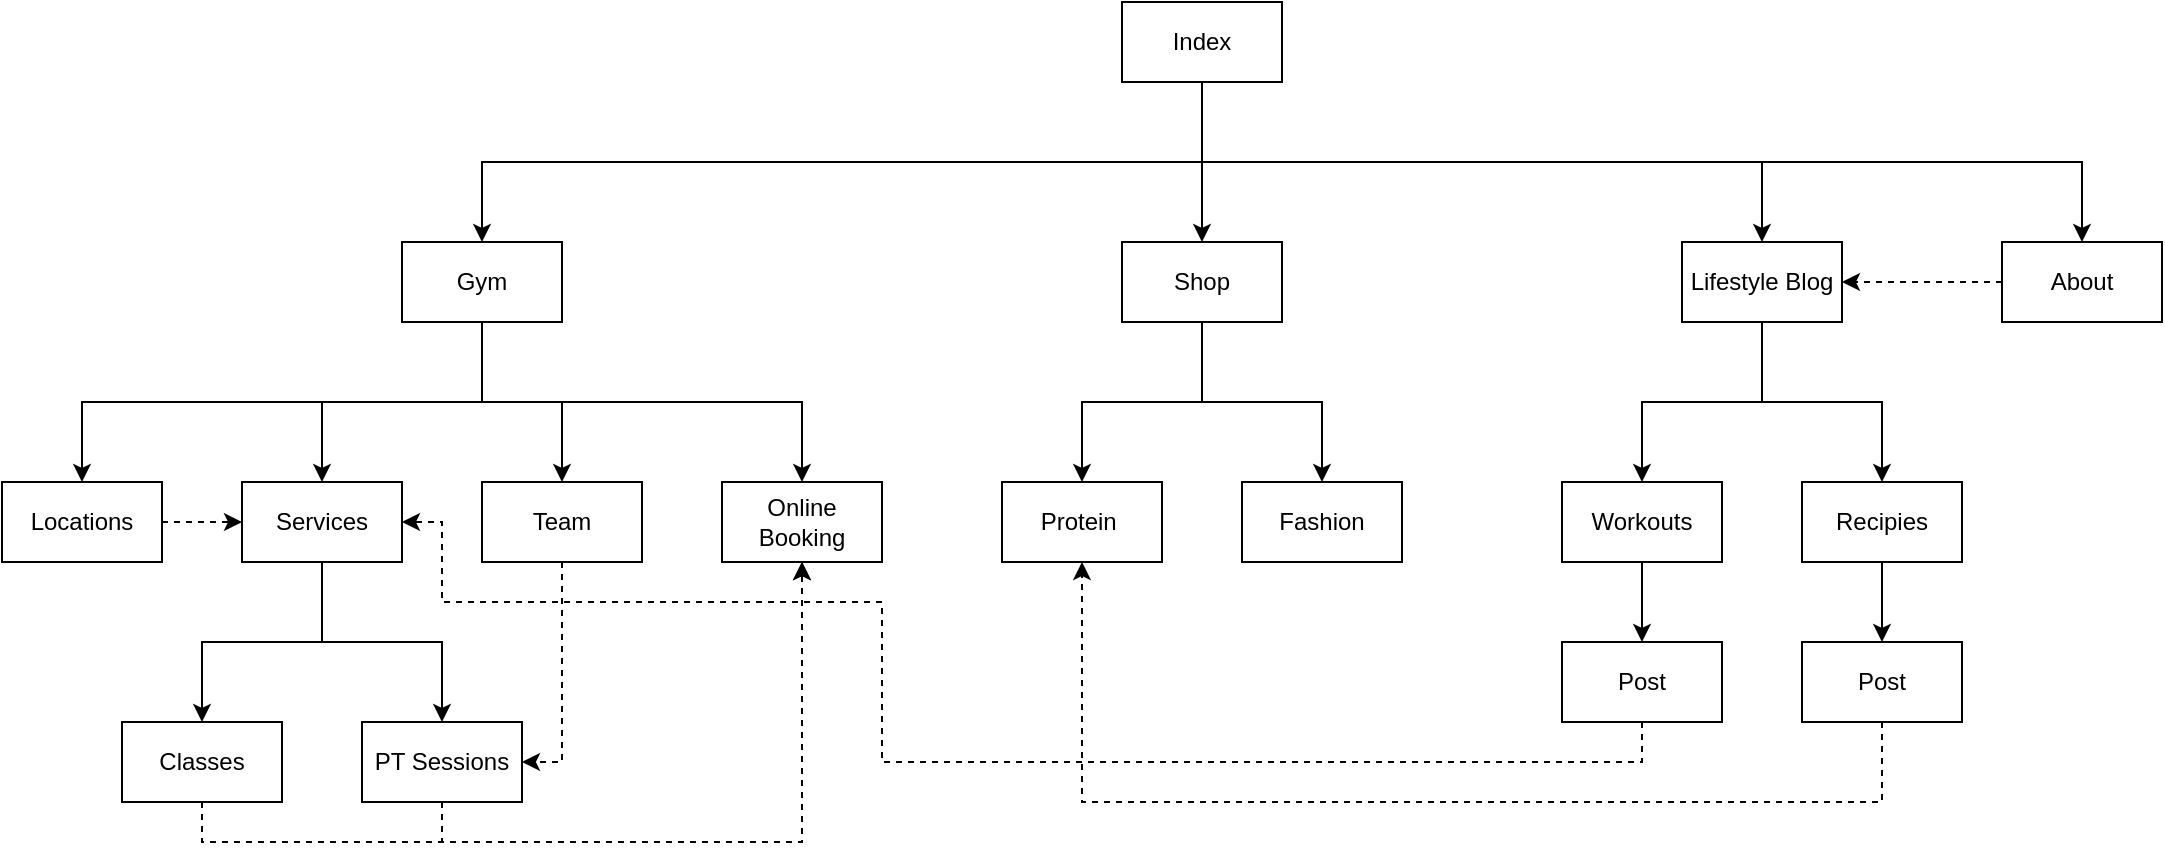 <mxfile pages="1" version="11.2.8" type="github"><diagram id="qPjepLG-5ixbeGSCgwmR" name="Sitemap"><mxGraphModel dx="1113" dy="591" grid="1" gridSize="10" guides="1" tooltips="1" connect="1" arrows="1" fold="1" page="1" pageScale="1" pageWidth="850" pageHeight="1100" math="0" shadow="0"><root><mxCell id="0"/><mxCell id="1" parent="0"/><mxCell id="W-SL31oWnl3nYV1Yyuux-4" value="" style="edgeStyle=orthogonalEdgeStyle;rounded=0;orthogonalLoop=1;jettySize=auto;html=1;" edge="1" parent="1" source="W-SL31oWnl3nYV1Yyuux-2" target="W-SL31oWnl3nYV1Yyuux-3"><mxGeometry relative="1" as="geometry"><Array as="points"><mxPoint x="640" y="160"/><mxPoint x="280" y="160"/></Array></mxGeometry></mxCell><mxCell id="W-SL31oWnl3nYV1Yyuux-6" value="" style="edgeStyle=orthogonalEdgeStyle;rounded=0;orthogonalLoop=1;jettySize=auto;html=1;" edge="1" parent="1" source="W-SL31oWnl3nYV1Yyuux-2" target="W-SL31oWnl3nYV1Yyuux-5"><mxGeometry relative="1" as="geometry"/></mxCell><mxCell id="W-SL31oWnl3nYV1Yyuux-8" value="" style="edgeStyle=orthogonalEdgeStyle;rounded=0;orthogonalLoop=1;jettySize=auto;html=1;" edge="1" parent="1" source="W-SL31oWnl3nYV1Yyuux-2" target="W-SL31oWnl3nYV1Yyuux-7"><mxGeometry relative="1" as="geometry"><Array as="points"><mxPoint x="640" y="160"/><mxPoint x="920" y="160"/></Array></mxGeometry></mxCell><mxCell id="W-SL31oWnl3nYV1Yyuux-51" value="" style="edgeStyle=orthogonalEdgeStyle;rounded=0;orthogonalLoop=1;jettySize=auto;html=1;" edge="1" parent="1" source="W-SL31oWnl3nYV1Yyuux-2" target="W-SL31oWnl3nYV1Yyuux-50"><mxGeometry relative="1" as="geometry"><Array as="points"><mxPoint x="640" y="160"/></Array></mxGeometry></mxCell><mxCell id="W-SL31oWnl3nYV1Yyuux-2" value="Index" style="rounded=0;whiteSpace=wrap;html=1;fillColor=none;" vertex="1" parent="1"><mxGeometry x="600" y="80" width="80" height="40" as="geometry"/></mxCell><mxCell id="W-SL31oWnl3nYV1Yyuux-52" style="edgeStyle=orthogonalEdgeStyle;rounded=0;orthogonalLoop=1;jettySize=auto;html=1;exitX=0;exitY=0.5;exitDx=0;exitDy=0;entryX=1;entryY=0.5;entryDx=0;entryDy=0;dashed=1;" edge="1" parent="1" source="W-SL31oWnl3nYV1Yyuux-50" target="W-SL31oWnl3nYV1Yyuux-7"><mxGeometry relative="1" as="geometry"/></mxCell><mxCell id="W-SL31oWnl3nYV1Yyuux-50" value="About" style="rounded=0;whiteSpace=wrap;html=1;fillColor=none;" vertex="1" parent="1"><mxGeometry x="1040" y="200" width="80" height="40" as="geometry"/></mxCell><mxCell id="W-SL31oWnl3nYV1Yyuux-34" value="" style="edgeStyle=orthogonalEdgeStyle;rounded=0;orthogonalLoop=1;jettySize=auto;html=1;" edge="1" parent="1" source="W-SL31oWnl3nYV1Yyuux-7" target="W-SL31oWnl3nYV1Yyuux-33"><mxGeometry relative="1" as="geometry"><Array as="points"><mxPoint x="920" y="280"/><mxPoint x="860" y="280"/></Array></mxGeometry></mxCell><mxCell id="W-SL31oWnl3nYV1Yyuux-36" value="" style="edgeStyle=orthogonalEdgeStyle;rounded=0;orthogonalLoop=1;jettySize=auto;html=1;" edge="1" parent="1" source="W-SL31oWnl3nYV1Yyuux-7" target="W-SL31oWnl3nYV1Yyuux-35"><mxGeometry relative="1" as="geometry"/></mxCell><mxCell id="W-SL31oWnl3nYV1Yyuux-7" value="Lifestyle Blog" style="rounded=0;whiteSpace=wrap;html=1;fillColor=none;" vertex="1" parent="1"><mxGeometry x="880" y="200" width="80" height="40" as="geometry"/></mxCell><mxCell id="W-SL31oWnl3nYV1Yyuux-43" value="" style="edgeStyle=orthogonalEdgeStyle;rounded=0;orthogonalLoop=1;jettySize=auto;html=1;" edge="1" parent="1" source="W-SL31oWnl3nYV1Yyuux-35" target="W-SL31oWnl3nYV1Yyuux-42"><mxGeometry relative="1" as="geometry"/></mxCell><mxCell id="W-SL31oWnl3nYV1Yyuux-35" value="Recipies" style="rounded=0;whiteSpace=wrap;html=1;fillColor=none;" vertex="1" parent="1"><mxGeometry x="940" y="320" width="80" height="40" as="geometry"/></mxCell><mxCell id="W-SL31oWnl3nYV1Yyuux-49" style="edgeStyle=orthogonalEdgeStyle;rounded=0;orthogonalLoop=1;jettySize=auto;html=1;exitX=0.5;exitY=1;exitDx=0;exitDy=0;entryX=0.5;entryY=1;entryDx=0;entryDy=0;dashed=1;" edge="1" parent="1" source="W-SL31oWnl3nYV1Yyuux-42" target="W-SL31oWnl3nYV1Yyuux-29"><mxGeometry relative="1" as="geometry"><Array as="points"><mxPoint x="980" y="480"/><mxPoint x="580" y="480"/></Array></mxGeometry></mxCell><mxCell id="W-SL31oWnl3nYV1Yyuux-42" value="Post" style="rounded=0;whiteSpace=wrap;html=1;fillColor=none;" vertex="1" parent="1"><mxGeometry x="940" y="400" width="80" height="40" as="geometry"/></mxCell><mxCell id="W-SL31oWnl3nYV1Yyuux-41" value="" style="edgeStyle=orthogonalEdgeStyle;rounded=0;orthogonalLoop=1;jettySize=auto;html=1;" edge="1" parent="1" source="W-SL31oWnl3nYV1Yyuux-33" target="W-SL31oWnl3nYV1Yyuux-40"><mxGeometry relative="1" as="geometry"/></mxCell><mxCell id="W-SL31oWnl3nYV1Yyuux-33" value="Workouts" style="rounded=0;whiteSpace=wrap;html=1;fillColor=none;" vertex="1" parent="1"><mxGeometry x="820" y="320" width="80" height="40" as="geometry"/></mxCell><mxCell id="W-SL31oWnl3nYV1Yyuux-48" style="edgeStyle=orthogonalEdgeStyle;rounded=0;orthogonalLoop=1;jettySize=auto;html=1;exitX=0.5;exitY=1;exitDx=0;exitDy=0;entryX=1;entryY=0.5;entryDx=0;entryDy=0;dashed=1;" edge="1" parent="1" source="W-SL31oWnl3nYV1Yyuux-40" target="W-SL31oWnl3nYV1Yyuux-11"><mxGeometry relative="1" as="geometry"><Array as="points"><mxPoint x="860" y="460"/><mxPoint x="480" y="460"/><mxPoint x="480" y="380"/><mxPoint x="260" y="380"/><mxPoint x="260" y="340"/></Array></mxGeometry></mxCell><mxCell id="W-SL31oWnl3nYV1Yyuux-40" value="Post" style="rounded=0;whiteSpace=wrap;html=1;fillColor=none;" vertex="1" parent="1"><mxGeometry x="820" y="400" width="80" height="40" as="geometry"/></mxCell><mxCell id="W-SL31oWnl3nYV1Yyuux-30" value="" style="edgeStyle=orthogonalEdgeStyle;rounded=0;orthogonalLoop=1;jettySize=auto;html=1;" edge="1" parent="1" source="W-SL31oWnl3nYV1Yyuux-5" target="W-SL31oWnl3nYV1Yyuux-29"><mxGeometry relative="1" as="geometry"/></mxCell><mxCell id="W-SL31oWnl3nYV1Yyuux-32" value="" style="edgeStyle=orthogonalEdgeStyle;rounded=0;orthogonalLoop=1;jettySize=auto;html=1;" edge="1" parent="1" source="W-SL31oWnl3nYV1Yyuux-5" target="W-SL31oWnl3nYV1Yyuux-31"><mxGeometry relative="1" as="geometry"/></mxCell><mxCell id="W-SL31oWnl3nYV1Yyuux-5" value="Shop" style="rounded=0;whiteSpace=wrap;html=1;fillColor=none;" vertex="1" parent="1"><mxGeometry x="600" y="200" width="80" height="40" as="geometry"/></mxCell><mxCell id="W-SL31oWnl3nYV1Yyuux-31" value="Fashion" style="rounded=0;whiteSpace=wrap;html=1;fillColor=none;" vertex="1" parent="1"><mxGeometry x="660" y="320" width="80" height="40" as="geometry"/></mxCell><mxCell id="W-SL31oWnl3nYV1Yyuux-29" value="Protein&amp;nbsp;" style="rounded=0;whiteSpace=wrap;html=1;fillColor=none;" vertex="1" parent="1"><mxGeometry x="540" y="320" width="80" height="40" as="geometry"/></mxCell><mxCell id="W-SL31oWnl3nYV1Yyuux-10" value="" style="edgeStyle=orthogonalEdgeStyle;rounded=0;orthogonalLoop=1;jettySize=auto;html=1;" edge="1" parent="1" source="W-SL31oWnl3nYV1Yyuux-3" target="W-SL31oWnl3nYV1Yyuux-9"><mxGeometry relative="1" as="geometry"><Array as="points"><mxPoint x="280" y="280"/><mxPoint x="80" y="280"/></Array></mxGeometry></mxCell><mxCell id="W-SL31oWnl3nYV1Yyuux-12" value="" style="edgeStyle=orthogonalEdgeStyle;rounded=0;orthogonalLoop=1;jettySize=auto;html=1;" edge="1" parent="1" source="W-SL31oWnl3nYV1Yyuux-3" target="W-SL31oWnl3nYV1Yyuux-11"><mxGeometry relative="1" as="geometry"/></mxCell><mxCell id="W-SL31oWnl3nYV1Yyuux-23" value="" style="edgeStyle=orthogonalEdgeStyle;rounded=0;orthogonalLoop=1;jettySize=auto;html=1;" edge="1" parent="1" source="W-SL31oWnl3nYV1Yyuux-3" target="W-SL31oWnl3nYV1Yyuux-22"><mxGeometry relative="1" as="geometry"><Array as="points"><mxPoint x="280" y="280"/><mxPoint x="320" y="280"/></Array></mxGeometry></mxCell><mxCell id="W-SL31oWnl3nYV1Yyuux-45" value="" style="edgeStyle=orthogonalEdgeStyle;rounded=0;orthogonalLoop=1;jettySize=auto;html=1;" edge="1" parent="1" source="W-SL31oWnl3nYV1Yyuux-3" target="W-SL31oWnl3nYV1Yyuux-44"><mxGeometry relative="1" as="geometry"><Array as="points"><mxPoint x="280" y="280"/><mxPoint x="440" y="280"/></Array></mxGeometry></mxCell><mxCell id="W-SL31oWnl3nYV1Yyuux-3" value="Gym" style="rounded=0;whiteSpace=wrap;html=1;fillColor=none;" vertex="1" parent="1"><mxGeometry x="240" y="200" width="80" height="40" as="geometry"/></mxCell><mxCell id="W-SL31oWnl3nYV1Yyuux-44" value="Online Booking" style="rounded=0;whiteSpace=wrap;html=1;fillColor=none;" vertex="1" parent="1"><mxGeometry x="400" y="320" width="80" height="40" as="geometry"/></mxCell><mxCell id="W-SL31oWnl3nYV1Yyuux-24" style="edgeStyle=orthogonalEdgeStyle;rounded=0;orthogonalLoop=1;jettySize=auto;html=1;exitX=0.5;exitY=1;exitDx=0;exitDy=0;entryX=1;entryY=0.5;entryDx=0;entryDy=0;dashed=1;" edge="1" parent="1" source="W-SL31oWnl3nYV1Yyuux-22" target="W-SL31oWnl3nYV1Yyuux-16"><mxGeometry relative="1" as="geometry"/></mxCell><mxCell id="W-SL31oWnl3nYV1Yyuux-22" value="Team" style="rounded=0;whiteSpace=wrap;html=1;fillColor=none;" vertex="1" parent="1"><mxGeometry x="280" y="320" width="80" height="40" as="geometry"/></mxCell><mxCell id="W-SL31oWnl3nYV1Yyuux-15" value="" style="edgeStyle=orthogonalEdgeStyle;rounded=0;orthogonalLoop=1;jettySize=auto;html=1;" edge="1" parent="1" source="W-SL31oWnl3nYV1Yyuux-11" target="W-SL31oWnl3nYV1Yyuux-14"><mxGeometry relative="1" as="geometry"><Array as="points"><mxPoint x="200" y="400"/><mxPoint x="140" y="400"/></Array></mxGeometry></mxCell><mxCell id="W-SL31oWnl3nYV1Yyuux-17" value="" style="edgeStyle=orthogonalEdgeStyle;rounded=0;orthogonalLoop=1;jettySize=auto;html=1;" edge="1" parent="1" source="W-SL31oWnl3nYV1Yyuux-11" target="W-SL31oWnl3nYV1Yyuux-16"><mxGeometry relative="1" as="geometry"/></mxCell><mxCell id="W-SL31oWnl3nYV1Yyuux-11" value="Services" style="rounded=0;whiteSpace=wrap;html=1;fillColor=none;" vertex="1" parent="1"><mxGeometry x="160" y="320" width="80" height="40" as="geometry"/></mxCell><mxCell id="W-SL31oWnl3nYV1Yyuux-46" style="edgeStyle=orthogonalEdgeStyle;rounded=0;orthogonalLoop=1;jettySize=auto;html=1;exitX=0.5;exitY=1;exitDx=0;exitDy=0;entryX=0.5;entryY=1;entryDx=0;entryDy=0;dashed=1;" edge="1" parent="1" source="W-SL31oWnl3nYV1Yyuux-16" target="W-SL31oWnl3nYV1Yyuux-44"><mxGeometry relative="1" as="geometry"/></mxCell><mxCell id="W-SL31oWnl3nYV1Yyuux-16" value="PT Sessions" style="rounded=0;whiteSpace=wrap;html=1;fillColor=none;" vertex="1" parent="1"><mxGeometry x="220" y="440" width="80" height="40" as="geometry"/></mxCell><mxCell id="W-SL31oWnl3nYV1Yyuux-47" style="edgeStyle=orthogonalEdgeStyle;rounded=0;orthogonalLoop=1;jettySize=auto;html=1;exitX=0.5;exitY=1;exitDx=0;exitDy=0;entryX=0.5;entryY=1;entryDx=0;entryDy=0;dashed=1;" edge="1" parent="1" source="W-SL31oWnl3nYV1Yyuux-14" target="W-SL31oWnl3nYV1Yyuux-44"><mxGeometry relative="1" as="geometry"/></mxCell><mxCell id="W-SL31oWnl3nYV1Yyuux-14" value="Classes" style="rounded=0;whiteSpace=wrap;html=1;fillColor=none;" vertex="1" parent="1"><mxGeometry x="100" y="440" width="80" height="40" as="geometry"/></mxCell><mxCell id="W-SL31oWnl3nYV1Yyuux-28" style="edgeStyle=orthogonalEdgeStyle;rounded=0;orthogonalLoop=1;jettySize=auto;html=1;exitX=1;exitY=0.5;exitDx=0;exitDy=0;entryX=0;entryY=0.5;entryDx=0;entryDy=0;dashed=1;" edge="1" parent="1" source="W-SL31oWnl3nYV1Yyuux-9" target="W-SL31oWnl3nYV1Yyuux-11"><mxGeometry relative="1" as="geometry"/></mxCell><mxCell id="W-SL31oWnl3nYV1Yyuux-9" value="Locations" style="rounded=0;whiteSpace=wrap;html=1;fillColor=none;" vertex="1" parent="1"><mxGeometry x="40" y="320" width="80" height="40" as="geometry"/></mxCell></root></mxGraphModel></diagram></mxfile>